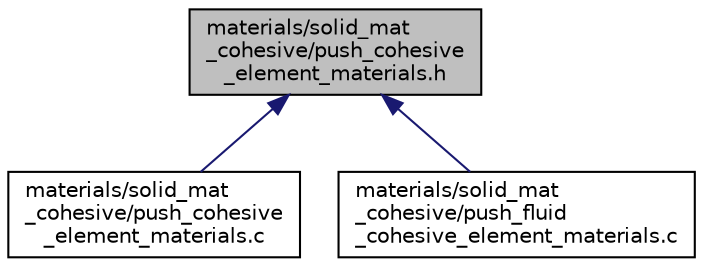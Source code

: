 digraph "materials/solid_mat_cohesive/push_cohesive_element_materials.h"
{
 // LATEX_PDF_SIZE
  edge [fontname="Helvetica",fontsize="10",labelfontname="Helvetica",labelfontsize="10"];
  node [fontname="Helvetica",fontsize="10",shape=record];
  Node1 [label="materials/solid_mat\l_cohesive/push_cohesive\l_element_materials.h",height=0.2,width=0.4,color="black", fillcolor="grey75", style="filled", fontcolor="black",tooltip=" "];
  Node1 -> Node2 [dir="back",color="midnightblue",fontsize="10",style="solid",fontname="Helvetica"];
  Node2 [label="materials/solid_mat\l_cohesive/push_cohesive\l_element_materials.c",height=0.2,width=0.4,color="black", fillcolor="white", style="filled",URL="$push__cohesive__element__materials_8c.html",tooltip=" "];
  Node1 -> Node3 [dir="back",color="midnightblue",fontsize="10",style="solid",fontname="Helvetica"];
  Node3 [label="materials/solid_mat\l_cohesive/push_fluid\l_cohesive_element_materials.c",height=0.2,width=0.4,color="black", fillcolor="white", style="filled",URL="$push__fluid__cohesive__element__materials_8c.html",tooltip=" "];
}
